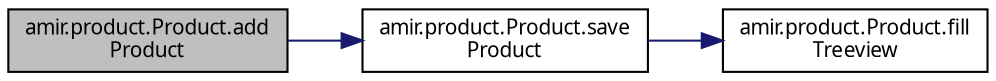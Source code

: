 digraph "amir.product.Product.addProduct"
{
 // LATEX_PDF_SIZE
  edge [fontname="FreeSans.ttf",fontsize="10",labelfontname="FreeSans.ttf",labelfontsize="10"];
  node [fontname="FreeSans.ttf",fontsize="10",shape=record];
  rankdir="LR";
  Node1 [label="amir.product.Product.add\lProduct",height=0.2,width=0.4,color="black", fillcolor="grey75", style="filled", fontcolor="black",tooltip=" "];
  Node1 -> Node2 [color="midnightblue",fontsize="10",style="solid",fontname="FreeSans.ttf"];
  Node2 [label="amir.product.Product.save\lProduct",height=0.2,width=0.4,color="black", fillcolor="white", style="filled",URL="$classamir_1_1product_1_1_product.html#adf06ac974715c5cb6962eb89a0a71a0c",tooltip=" "];
  Node2 -> Node3 [color="midnightblue",fontsize="10",style="solid",fontname="FreeSans.ttf"];
  Node3 [label="amir.product.Product.fill\lTreeview",height=0.2,width=0.4,color="black", fillcolor="white", style="filled",URL="$classamir_1_1product_1_1_product.html#afe0d5d9b49300a250b7449bf37308e84",tooltip=" "];
}
